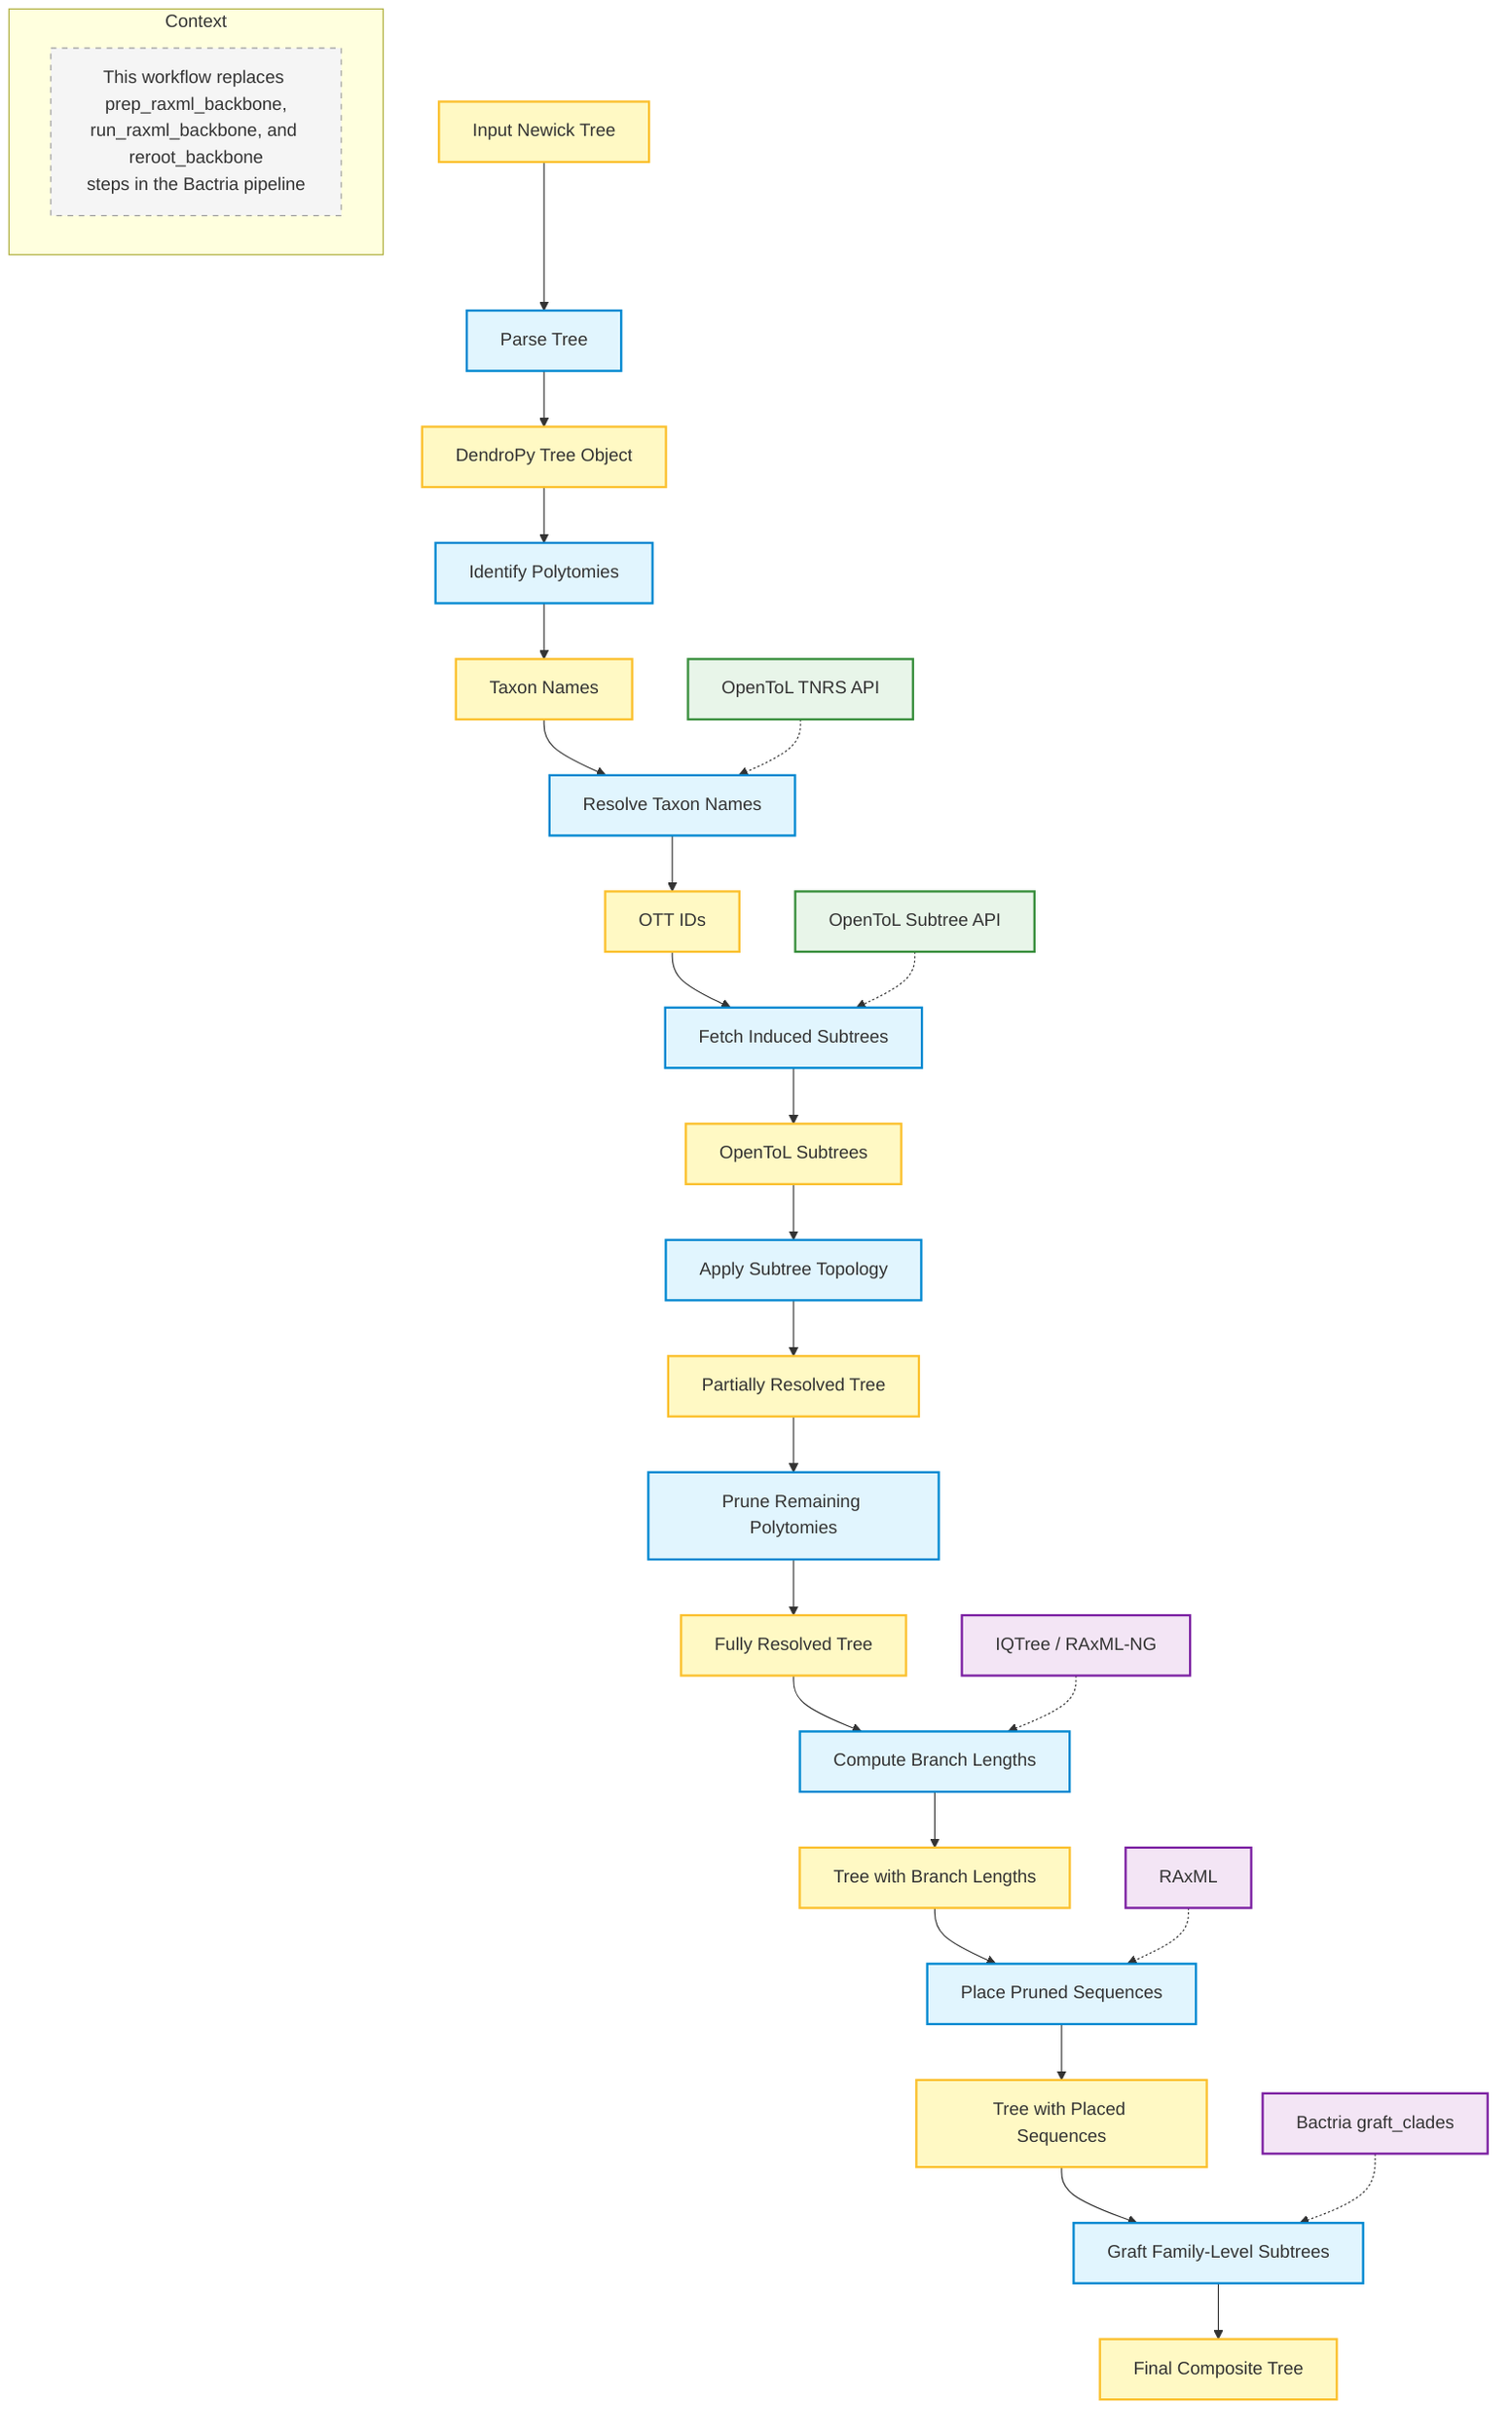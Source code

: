 flowchart TD
    %% Data Objects
    D1[Input Newick Tree] --> P1
    P1[Parse Tree] --> D2[DendroPy Tree Object]
    D2 --> P2[Identify Polytomies]

    P2 --> D3[Taxon Names]
    D3 --> P3[Resolve Taxon Names]
    P3 --> D4[OTT IDs]

    D4 --> P4[Fetch Induced Subtrees]
    P4 --> D5[OpenToL Subtrees]
    D5 --> P5[Apply Subtree Topology]

    P5 --> D6[Partially Resolved Tree]
    D6 --> P6[Prune Remaining Polytomies]
    P6 --> D7[Fully Resolved Tree]

    D7 --> P7[Compute Branch Lengths]
    P7 --> D8[Tree with Branch Lengths]

    D8 --> P8[Place Pruned Sequences]
    P8 --> D9[Tree with Placed Sequences]

    D9 --> P9[Graft Family-Level Subtrees]
    P9 --> D10[Final Composite Tree]

    %% External Services
    A1[OpenToL TNRS API] -.-> P3
    A2[OpenToL Subtree API] -.-> P4

    %% External Tools & Dependencies
    T1[IQTree / RAxML-NG] -.-> P7
    T2[RAxML] -.-> P8
    T3[Bactria graft_clades] -.-> P9

    %% Note about pipeline context
    subgraph Context
        N1[This workflow replaces prep_raxml_backbone,<br>run_raxml_backbone, and reroot_backbone<br>steps in the Bactria pipeline]
    end

    %% Style
    classDef data fill:#fff9c4,stroke:#fbc02d,stroke-width:2px
    classDef process fill:#e1f5fe,stroke:#0288d1,stroke-width:2px
    classDef api fill:#e8f5e9,stroke:#388e3c,stroke-width:2px
    classDef tool fill:#f3e5f5,stroke:#7b1fa2,stroke-width:2px
    classDef note fill:#f5f5f5,stroke:#9e9e9e,stroke-width:1px,stroke-dasharray:5

    class D1,D2,D3,D4,D5,D6,D7,D8,D9,D10 data
    class P1,P2,P3,P4,P5,P6,P7,P8,P9 process
    class A1,A2 api
    class T1,T2,T3 tool
    class N1 note